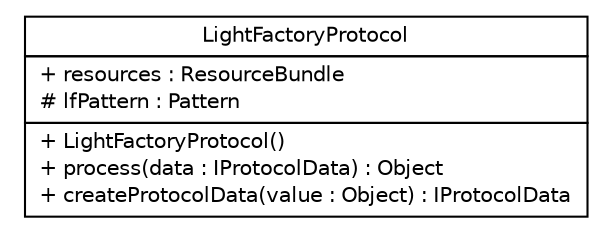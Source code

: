 #!/usr/local/bin/dot
#
# Class diagram 
# Generated by UMLGraph version R5_6 (http://www.umlgraph.org/)
#

digraph G {
	edge [fontname="Helvetica",fontsize=10,labelfontname="Helvetica",labelfontsize=10];
	node [fontname="Helvetica",fontsize=10,shape=plaintext];
	nodesep=0.25;
	ranksep=0.5;
	// com.xley.lfosc.lightfactory.LightFactoryProtocol
	c509 [label=<<table title="com.xley.lfosc.lightfactory.LightFactoryProtocol" border="0" cellborder="1" cellspacing="0" cellpadding="2" port="p" href="./LightFactoryProtocol.html">
		<tr><td><table border="0" cellspacing="0" cellpadding="1">
<tr><td align="center" balign="center"> LightFactoryProtocol </td></tr>
		</table></td></tr>
		<tr><td><table border="0" cellspacing="0" cellpadding="1">
<tr><td align="left" balign="left"> + resources : ResourceBundle </td></tr>
<tr><td align="left" balign="left"> # lfPattern : Pattern </td></tr>
		</table></td></tr>
		<tr><td><table border="0" cellspacing="0" cellpadding="1">
<tr><td align="left" balign="left"> + LightFactoryProtocol() </td></tr>
<tr><td align="left" balign="left"> + process(data : IProtocolData) : Object </td></tr>
<tr><td align="left" balign="left"> + createProtocolData(value : Object) : IProtocolData </td></tr>
		</table></td></tr>
		</table>>, URL="./LightFactoryProtocol.html", fontname="Helvetica", fontcolor="black", fontsize=10.0];
}

